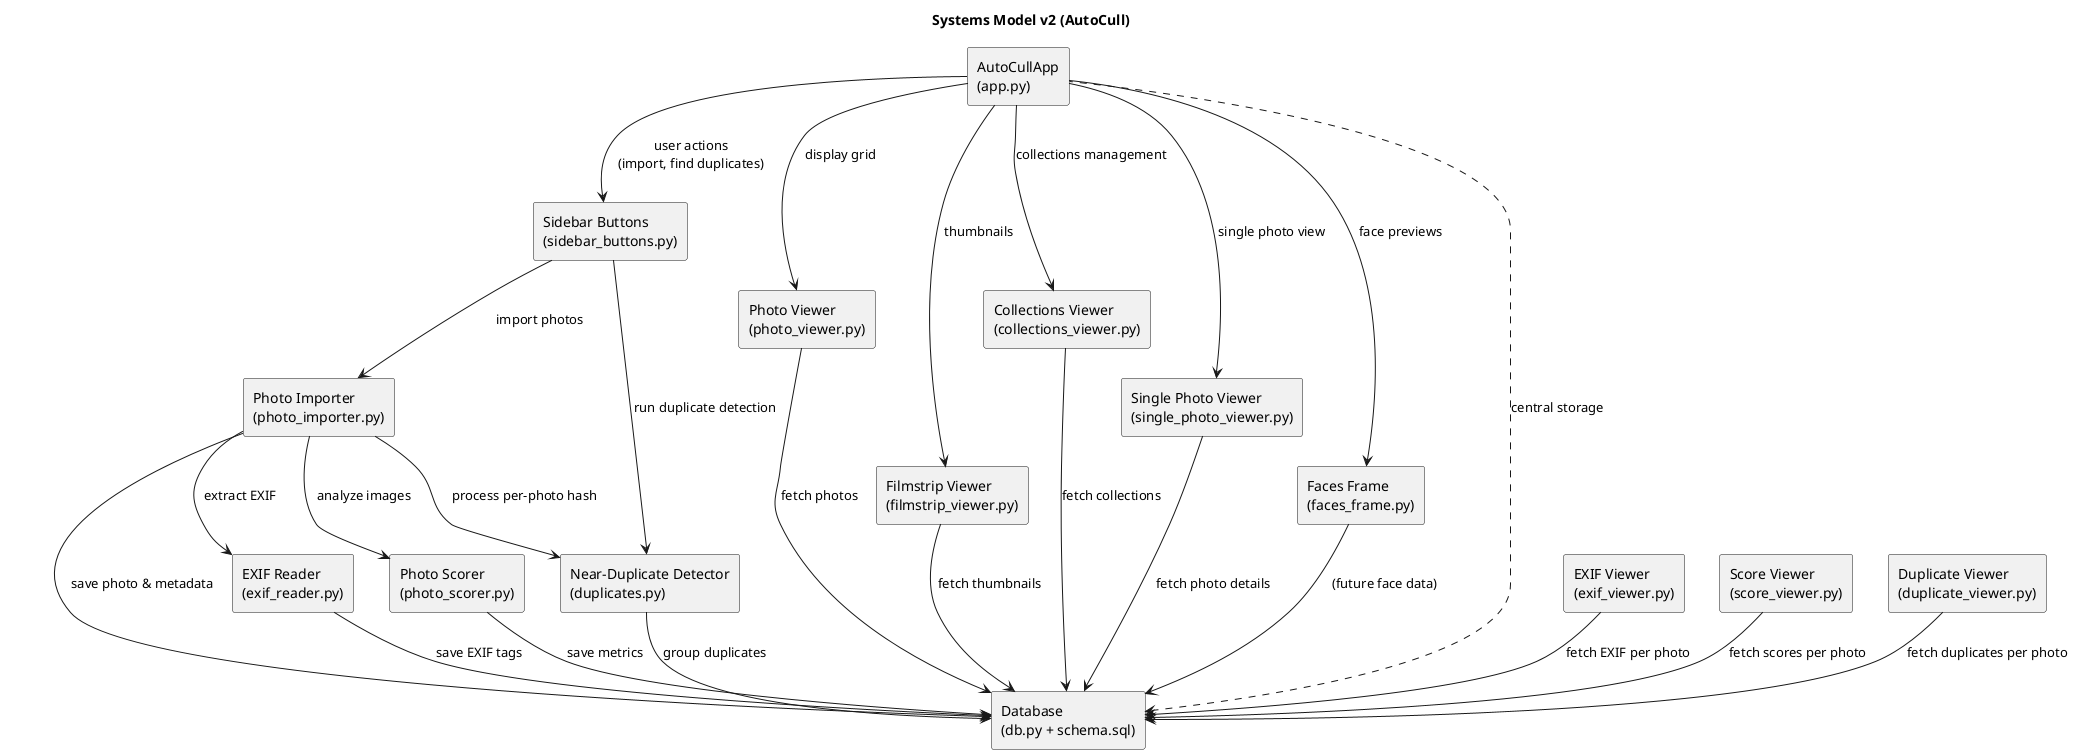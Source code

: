 @startuml
skinparam componentStyle rectangle
skinparam shadowing false

title Systems Model v2 (AutoCull)

' Main app shell
component "AutoCullApp\n(app.py)" as APP
component "Sidebar Buttons\n(sidebar_buttons.py)" as SB
component "Photo Viewer\n(photo_viewer.py)" as PV
component "Filmstrip Viewer\n(filmstrip_viewer.py)" as FS
component "Collections Viewer\n(collections_viewer.py)" as CV
component "Single Photo Viewer\n(single_photo_viewer.py)" as SPV
component "Faces Frame\n(faces_frame.py)" as FF

' Data & logic
component "Photo Importer\n(photo_importer.py)" as IMPORT
component "EXIF Reader\n(exif_reader.py)" as EXIF
component "Photo Scorer\n(photo_scorer.py)" as SCORER
component "Near-Duplicate Detector\n(duplicates.py)" as DUP
component "Database\n(db.py + schema.sql)" as DB

' Specialized side panels
component "EXIF Viewer\n(exif_viewer.py)" as EV
component "Score Viewer\n(score_viewer.py)" as SV
component "Duplicate Viewer\n(duplicate_viewer.py)" as DV

' Relationships
APP --> SB : user actions\n(import, find duplicates)
APP --> PV : display grid
APP --> FS : thumbnails
APP --> CV : collections management
APP --> SPV : single photo view
APP --> FF : face previews

SB --> IMPORT : import photos
SB --> DUP : run duplicate detection

IMPORT --> EXIF : extract EXIF
IMPORT --> SCORER : analyze images
IMPORT --> DUP : process per-photo hash
IMPORT --> DB : save photo & metadata

EXIF --> DB : save EXIF tags
SCORER --> DB : save metrics
DUP --> DB : group duplicates

PV --> DB : fetch photos
FS --> DB : fetch thumbnails
EV --> DB : fetch EXIF per photo
SV --> DB : fetch scores per photo
DV --> DB : fetch duplicates per photo
CV --> DB : fetch collections
SPV --> DB : fetch photo details
FF --> DB : (future face data)

DB <.. APP : central storage

@enduml

